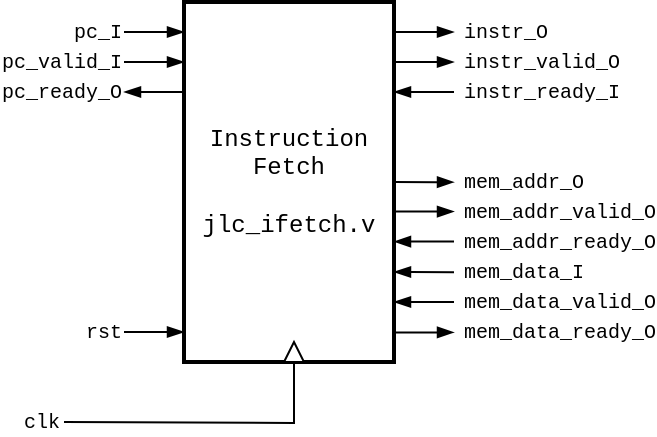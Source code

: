 <mxfile version="26.0.16">
  <diagram name="Page-1" id="lBrTFC5EUmdXm_gLXXo7">
    <mxGraphModel dx="389" dy="275" grid="1" gridSize="15" guides="1" tooltips="1" connect="1" arrows="1" fold="1" page="1" pageScale="1" pageWidth="400" pageHeight="250" math="0" shadow="0">
      <root>
        <mxCell id="0" />
        <mxCell id="1" parent="0" />
        <mxCell id="cgvgibjGXmXXn0c_YGps-1" value="Instruction Fetch&lt;div&gt;&lt;br&gt;&lt;div&gt;jlc_ifetch.v&lt;/div&gt;&lt;/div&gt;" style="rounded=0;whiteSpace=wrap;html=1;fontFamily=Courier New;strokeWidth=2;fillStyle=solid;" vertex="1" parent="1">
          <mxGeometry x="135" y="15" width="105" height="180" as="geometry" />
        </mxCell>
        <mxCell id="cgvgibjGXmXXn0c_YGps-2" value="" style="endArrow=none;html=1;rounded=0;endFill=1;entryX=0;entryY=0.5;entryDx=0;entryDy=0;edgeStyle=orthogonalEdgeStyle;startFill=0;" edge="1" parent="1" target="cgvgibjGXmXXn0c_YGps-39">
          <mxGeometry width="50" height="50" relative="1" as="geometry">
            <mxPoint x="75" y="225" as="sourcePoint" />
            <mxPoint x="130" y="225" as="targetPoint" />
          </mxGeometry>
        </mxCell>
        <mxCell id="cgvgibjGXmXXn0c_YGps-3" value="clk" style="edgeLabel;html=1;align=right;verticalAlign=middle;resizable=0;points=[];labelPosition=left;verticalLabelPosition=middle;fontFamily=Courier New;spacingRight=2;fontSize=10;" vertex="1" connectable="0" parent="cgvgibjGXmXXn0c_YGps-2">
          <mxGeometry x="-0.574" y="1" relative="1" as="geometry">
            <mxPoint x="-31" y="1" as="offset" />
          </mxGeometry>
        </mxCell>
        <mxCell id="cgvgibjGXmXXn0c_YGps-4" value="" style="endArrow=blockThin;html=1;rounded=0;endFill=1;" edge="1" parent="1">
          <mxGeometry width="50" height="50" relative="1" as="geometry">
            <mxPoint x="105" y="180" as="sourcePoint" />
            <mxPoint x="135" y="180" as="targetPoint" />
          </mxGeometry>
        </mxCell>
        <mxCell id="cgvgibjGXmXXn0c_YGps-5" value="rst" style="edgeLabel;html=1;align=right;verticalAlign=middle;resizable=0;points=[];labelPosition=left;verticalLabelPosition=middle;fontFamily=Courier New;spacingRight=2;fontSize=10;" vertex="1" connectable="0" parent="cgvgibjGXmXXn0c_YGps-4">
          <mxGeometry x="-0.574" y="1" relative="1" as="geometry">
            <mxPoint x="-5" y="1" as="offset" />
          </mxGeometry>
        </mxCell>
        <mxCell id="cgvgibjGXmXXn0c_YGps-6" value="" style="endArrow=blockThin;html=1;rounded=0;endFill=1;" edge="1" parent="1">
          <mxGeometry width="50" height="50" relative="1" as="geometry">
            <mxPoint x="105" y="30" as="sourcePoint" />
            <mxPoint x="135" y="30" as="targetPoint" />
          </mxGeometry>
        </mxCell>
        <mxCell id="cgvgibjGXmXXn0c_YGps-7" value="&lt;div&gt;pc_I&lt;/div&gt;" style="edgeLabel;html=1;align=right;verticalAlign=middle;resizable=0;points=[];labelPosition=left;verticalLabelPosition=middle;fontFamily=Courier New;spacingRight=2;fontSize=10;" vertex="1" connectable="0" parent="cgvgibjGXmXXn0c_YGps-6">
          <mxGeometry x="-0.574" y="1" relative="1" as="geometry">
            <mxPoint x="-5" y="1" as="offset" />
          </mxGeometry>
        </mxCell>
        <mxCell id="cgvgibjGXmXXn0c_YGps-8" value="" style="endArrow=none;html=1;rounded=0;endFill=1;startFill=1;startArrow=blockThin;" edge="1" parent="1">
          <mxGeometry width="50" height="50" relative="1" as="geometry">
            <mxPoint x="105" y="60" as="sourcePoint" />
            <mxPoint x="135" y="60" as="targetPoint" />
          </mxGeometry>
        </mxCell>
        <mxCell id="cgvgibjGXmXXn0c_YGps-9" value="&lt;div&gt;pc_ready_O&lt;/div&gt;" style="edgeLabel;html=1;align=right;verticalAlign=middle;resizable=0;points=[];labelPosition=left;verticalLabelPosition=middle;fontFamily=Courier New;spacingRight=2;fontSize=10;" vertex="1" connectable="0" parent="cgvgibjGXmXXn0c_YGps-8">
          <mxGeometry x="-0.574" y="1" relative="1" as="geometry">
            <mxPoint x="-5" y="1" as="offset" />
          </mxGeometry>
        </mxCell>
        <mxCell id="cgvgibjGXmXXn0c_YGps-31" value="" style="endArrow=blockThin;html=1;rounded=0;endFill=1;" edge="1" parent="1">
          <mxGeometry width="50" height="50" relative="1" as="geometry">
            <mxPoint x="240" y="45" as="sourcePoint" />
            <mxPoint x="270" y="45" as="targetPoint" />
          </mxGeometry>
        </mxCell>
        <mxCell id="cgvgibjGXmXXn0c_YGps-32" value="&lt;div&gt;instr_valid_O&lt;/div&gt;" style="edgeLabel;html=1;align=left;verticalAlign=middle;resizable=0;points=[];labelPosition=right;verticalLabelPosition=middle;fontFamily=Courier New;spacingRight=2;fontSize=10;spacingLeft=2;" vertex="1" connectable="0" parent="cgvgibjGXmXXn0c_YGps-31">
          <mxGeometry x="-0.574" y="1" relative="1" as="geometry">
            <mxPoint x="24" y="1" as="offset" />
          </mxGeometry>
        </mxCell>
        <mxCell id="cgvgibjGXmXXn0c_YGps-33" value="" style="endArrow=blockThin;html=1;rounded=0;endFill=1;" edge="1" parent="1">
          <mxGeometry width="50" height="50" relative="1" as="geometry">
            <mxPoint x="240" y="30" as="sourcePoint" />
            <mxPoint x="270" y="30" as="targetPoint" />
          </mxGeometry>
        </mxCell>
        <mxCell id="cgvgibjGXmXXn0c_YGps-34" value="&lt;div&gt;instr_O&lt;/div&gt;" style="edgeLabel;html=1;align=left;verticalAlign=middle;resizable=0;points=[];labelPosition=right;verticalLabelPosition=middle;fontFamily=Courier New;spacingRight=2;fontSize=10;spacingLeft=2;" vertex="1" connectable="0" parent="cgvgibjGXmXXn0c_YGps-33">
          <mxGeometry x="-0.574" y="1" relative="1" as="geometry">
            <mxPoint x="24" y="1" as="offset" />
          </mxGeometry>
        </mxCell>
        <mxCell id="cgvgibjGXmXXn0c_YGps-35" value="" style="endArrow=blockThin;html=1;rounded=0;endFill=1;" edge="1" parent="1">
          <mxGeometry width="50" height="50" relative="1" as="geometry">
            <mxPoint x="240" y="119.8" as="sourcePoint" />
            <mxPoint x="270" y="119.8" as="targetPoint" />
          </mxGeometry>
        </mxCell>
        <mxCell id="cgvgibjGXmXXn0c_YGps-36" value="&lt;div&gt;mem_addr_valid_O&lt;/div&gt;" style="edgeLabel;html=1;align=left;verticalAlign=middle;resizable=0;points=[];labelPosition=right;verticalLabelPosition=middle;fontFamily=Courier New;spacingRight=2;fontSize=10;spacingLeft=2;" vertex="1" connectable="0" parent="cgvgibjGXmXXn0c_YGps-35">
          <mxGeometry x="-0.574" y="1" relative="1" as="geometry">
            <mxPoint x="24" y="1" as="offset" />
          </mxGeometry>
        </mxCell>
        <mxCell id="cgvgibjGXmXXn0c_YGps-37" value="" style="endArrow=blockThin;html=1;rounded=0;endFill=1;" edge="1" parent="1">
          <mxGeometry width="50" height="50" relative="1" as="geometry">
            <mxPoint x="240" y="105" as="sourcePoint" />
            <mxPoint x="270" y="105.09" as="targetPoint" />
          </mxGeometry>
        </mxCell>
        <mxCell id="cgvgibjGXmXXn0c_YGps-38" value="&lt;div&gt;mem_addr_O&lt;/div&gt;" style="edgeLabel;html=1;align=left;verticalAlign=middle;resizable=0;points=[];labelPosition=right;verticalLabelPosition=middle;fontFamily=Courier New;spacingRight=2;fontSize=10;spacingLeft=2;" vertex="1" connectable="0" parent="cgvgibjGXmXXn0c_YGps-37">
          <mxGeometry x="-0.574" y="1" relative="1" as="geometry">
            <mxPoint x="24" y="1" as="offset" />
          </mxGeometry>
        </mxCell>
        <mxCell id="cgvgibjGXmXXn0c_YGps-39" value="" style="triangle;whiteSpace=wrap;html=1;rotation=-90;" vertex="1" parent="1">
          <mxGeometry x="185" y="185" width="10" height="10" as="geometry" />
        </mxCell>
        <mxCell id="cgvgibjGXmXXn0c_YGps-42" value="" style="endArrow=none;html=1;rounded=0;endFill=1;startArrow=blockThin;startFill=1;" edge="1" parent="1">
          <mxGeometry width="50" height="50" relative="1" as="geometry">
            <mxPoint x="240" y="134.8" as="sourcePoint" />
            <mxPoint x="270" y="134.8" as="targetPoint" />
          </mxGeometry>
        </mxCell>
        <mxCell id="cgvgibjGXmXXn0c_YGps-43" value="&lt;div&gt;mem_addr_ready_O&lt;/div&gt;" style="edgeLabel;html=1;align=left;verticalAlign=middle;resizable=0;points=[];labelPosition=right;verticalLabelPosition=middle;fontFamily=Courier New;spacingRight=2;fontSize=10;spacingLeft=2;" vertex="1" connectable="0" parent="cgvgibjGXmXXn0c_YGps-42">
          <mxGeometry x="-0.574" y="1" relative="1" as="geometry">
            <mxPoint x="24" y="1" as="offset" />
          </mxGeometry>
        </mxCell>
        <mxCell id="cgvgibjGXmXXn0c_YGps-44" value="" style="endArrow=blockThin;html=1;rounded=0;endFill=1;" edge="1" parent="1">
          <mxGeometry width="50" height="50" relative="1" as="geometry">
            <mxPoint x="240" y="180.2" as="sourcePoint" />
            <mxPoint x="270" y="180.2" as="targetPoint" />
          </mxGeometry>
        </mxCell>
        <mxCell id="cgvgibjGXmXXn0c_YGps-45" value="&lt;div&gt;mem_data_ready_O&lt;/div&gt;" style="edgeLabel;html=1;align=left;verticalAlign=middle;resizable=0;points=[];labelPosition=right;verticalLabelPosition=middle;fontFamily=Courier New;spacingRight=2;fontSize=10;spacingLeft=2;" vertex="1" connectable="0" parent="cgvgibjGXmXXn0c_YGps-44">
          <mxGeometry x="-0.574" y="1" relative="1" as="geometry">
            <mxPoint x="24" y="1" as="offset" />
          </mxGeometry>
        </mxCell>
        <mxCell id="cgvgibjGXmXXn0c_YGps-46" value="" style="endArrow=none;html=1;rounded=0;endFill=1;startArrow=blockThin;startFill=1;" edge="1" parent="1">
          <mxGeometry width="50" height="50" relative="1" as="geometry">
            <mxPoint x="240" y="150" as="sourcePoint" />
            <mxPoint x="270" y="150.09" as="targetPoint" />
          </mxGeometry>
        </mxCell>
        <mxCell id="cgvgibjGXmXXn0c_YGps-47" value="&lt;div&gt;mem_data_I&lt;/div&gt;" style="edgeLabel;html=1;align=left;verticalAlign=middle;resizable=0;points=[];labelPosition=right;verticalLabelPosition=middle;fontFamily=Courier New;spacingRight=2;fontSize=10;spacingLeft=2;" vertex="1" connectable="0" parent="cgvgibjGXmXXn0c_YGps-46">
          <mxGeometry x="-0.574" y="1" relative="1" as="geometry">
            <mxPoint x="24" y="1" as="offset" />
          </mxGeometry>
        </mxCell>
        <mxCell id="cgvgibjGXmXXn0c_YGps-48" value="" style="endArrow=none;html=1;rounded=0;endFill=1;startArrow=blockThin;startFill=1;" edge="1" parent="1">
          <mxGeometry width="50" height="50" relative="1" as="geometry">
            <mxPoint x="240" y="165" as="sourcePoint" />
            <mxPoint x="270" y="165" as="targetPoint" />
          </mxGeometry>
        </mxCell>
        <mxCell id="cgvgibjGXmXXn0c_YGps-49" value="&lt;div&gt;mem_data_valid_O&lt;/div&gt;" style="edgeLabel;html=1;align=left;verticalAlign=middle;resizable=0;points=[];labelPosition=right;verticalLabelPosition=middle;fontFamily=Courier New;spacingRight=2;fontSize=10;spacingLeft=2;" vertex="1" connectable="0" parent="cgvgibjGXmXXn0c_YGps-48">
          <mxGeometry x="-0.574" y="1" relative="1" as="geometry">
            <mxPoint x="24" y="1" as="offset" />
          </mxGeometry>
        </mxCell>
        <mxCell id="cgvgibjGXmXXn0c_YGps-50" value="" style="endArrow=blockThin;html=1;rounded=0;endFill=1;" edge="1" parent="1">
          <mxGeometry width="50" height="50" relative="1" as="geometry">
            <mxPoint x="105" y="45" as="sourcePoint" />
            <mxPoint x="135" y="45" as="targetPoint" />
          </mxGeometry>
        </mxCell>
        <mxCell id="cgvgibjGXmXXn0c_YGps-51" value="&lt;div&gt;pc_valid_I&lt;/div&gt;" style="edgeLabel;html=1;align=right;verticalAlign=middle;resizable=0;points=[];labelPosition=left;verticalLabelPosition=middle;fontFamily=Courier New;spacingRight=2;fontSize=10;" vertex="1" connectable="0" parent="cgvgibjGXmXXn0c_YGps-50">
          <mxGeometry x="-0.574" y="1" relative="1" as="geometry">
            <mxPoint x="-5" y="1" as="offset" />
          </mxGeometry>
        </mxCell>
        <mxCell id="cgvgibjGXmXXn0c_YGps-52" value="" style="endArrow=none;html=1;rounded=0;endFill=1;startArrow=blockThin;startFill=1;" edge="1" parent="1">
          <mxGeometry width="50" height="50" relative="1" as="geometry">
            <mxPoint x="240" y="60" as="sourcePoint" />
            <mxPoint x="270" y="60" as="targetPoint" />
          </mxGeometry>
        </mxCell>
        <mxCell id="cgvgibjGXmXXn0c_YGps-53" value="&lt;div&gt;instr_ready_I&lt;/div&gt;" style="edgeLabel;html=1;align=left;verticalAlign=middle;resizable=0;points=[];labelPosition=right;verticalLabelPosition=middle;fontFamily=Courier New;spacingRight=2;fontSize=10;spacingLeft=2;" vertex="1" connectable="0" parent="cgvgibjGXmXXn0c_YGps-52">
          <mxGeometry x="-0.574" y="1" relative="1" as="geometry">
            <mxPoint x="24" y="1" as="offset" />
          </mxGeometry>
        </mxCell>
      </root>
    </mxGraphModel>
  </diagram>
</mxfile>
